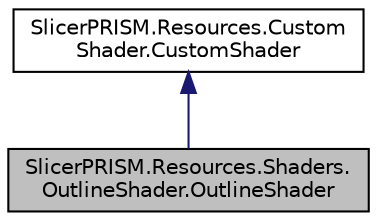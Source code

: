 digraph "SlicerPRISM.Resources.Shaders.OutlineShader.OutlineShader"
{
 // LATEX_PDF_SIZE
  edge [fontname="Helvetica",fontsize="10",labelfontname="Helvetica",labelfontsize="10"];
  node [fontname="Helvetica",fontsize="10",shape=record];
  Node1 [label="SlicerPRISM.Resources.Shaders.\lOutlineShader.OutlineShader",height=0.2,width=0.4,color="black", fillcolor="grey75", style="filled", fontcolor="black",tooltip=" "];
  Node2 -> Node1 [dir="back",color="midnightblue",fontsize="10",style="solid",fontname="Helvetica"];
  Node2 [label="SlicerPRISM.Resources.Custom\lShader.CustomShader",height=0.2,width=0.4,color="black", fillcolor="white", style="filled",URL="$class_slicer_p_r_i_s_m_1_1_resources_1_1_custom_shader_1_1_custom_shader.html",tooltip=" "];
}
